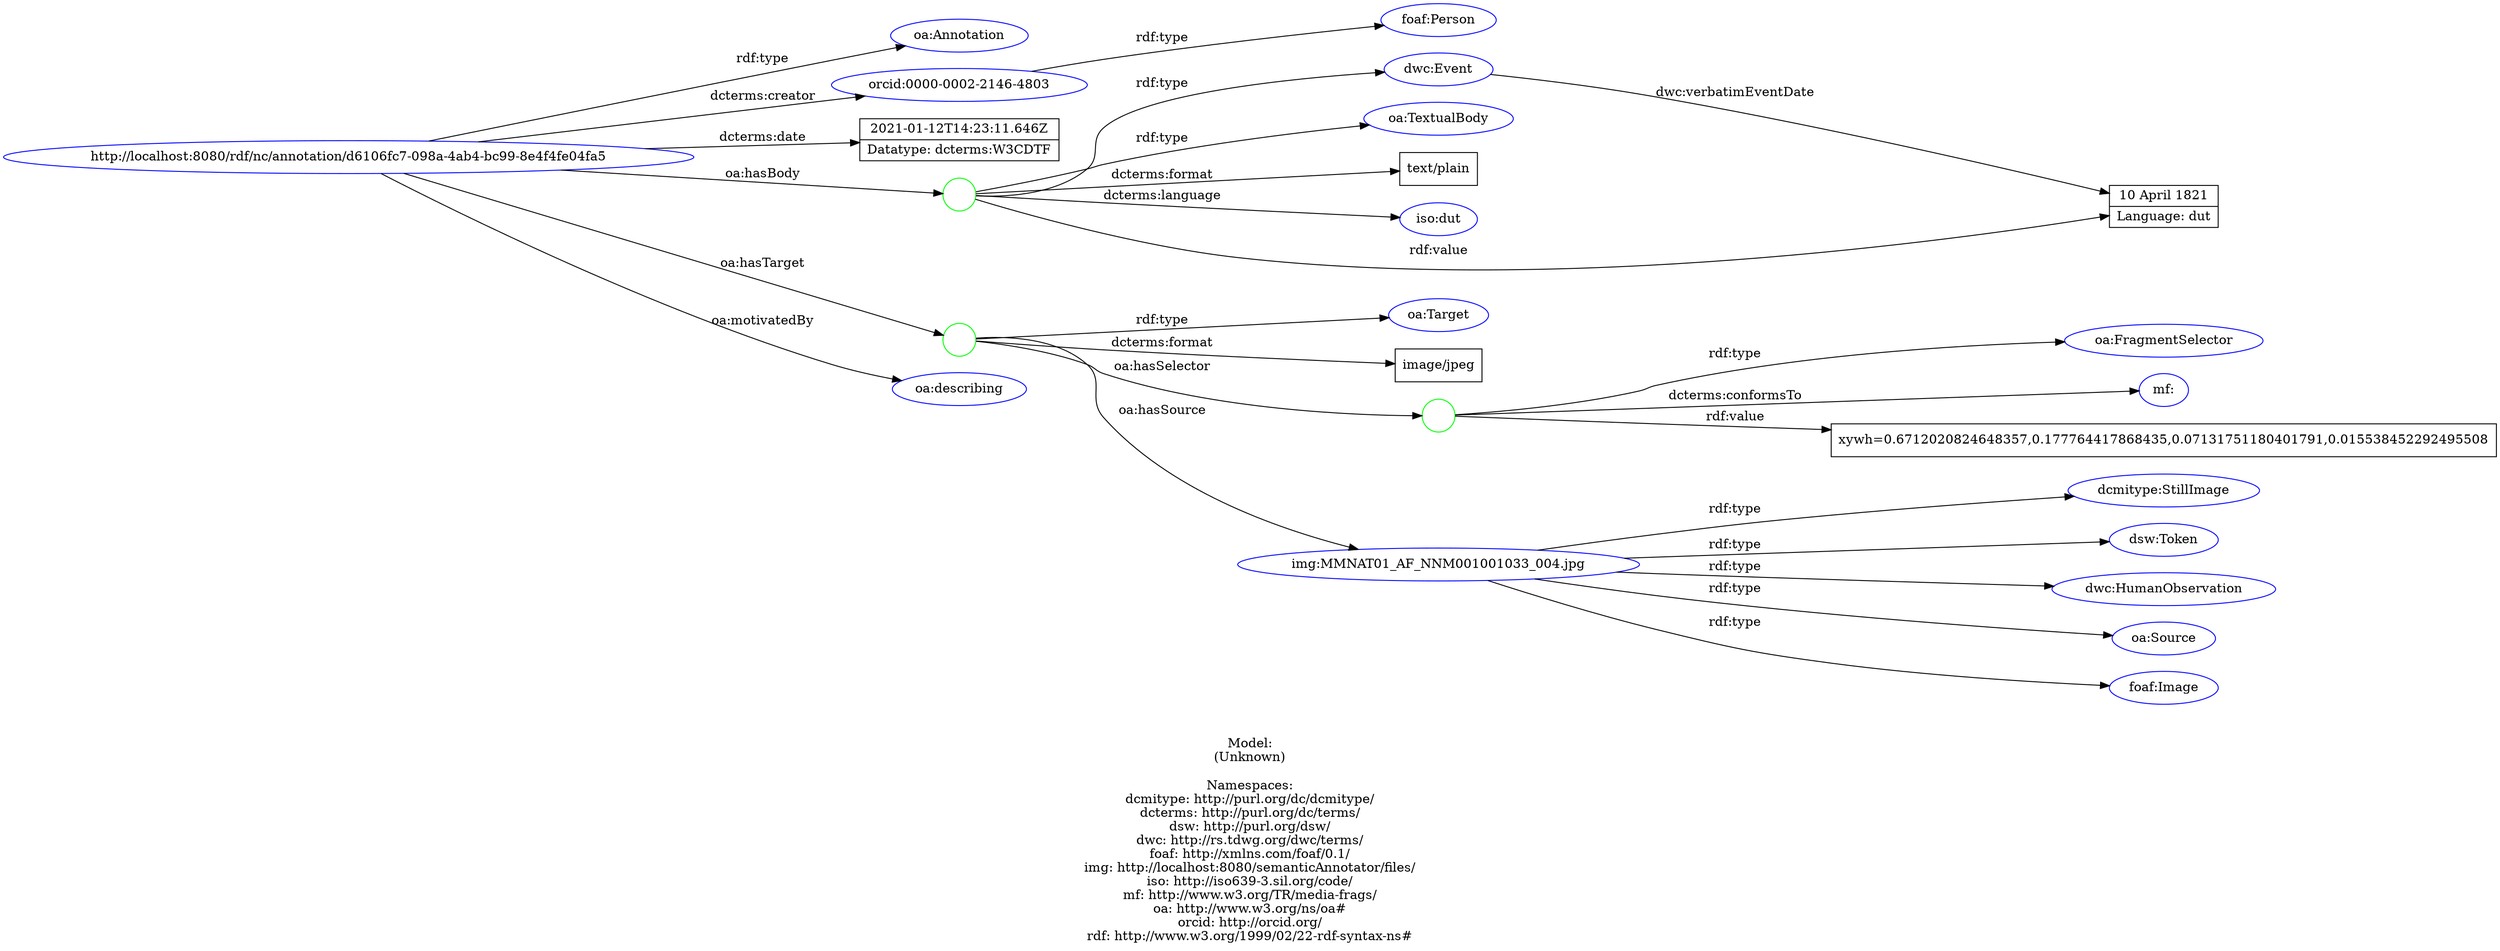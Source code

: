 digraph {
	rankdir = LR;
	charset="utf-8";

	"Rhttp://localhost:8080/rdf/nc/annotation/d6106fc7-098a-4ab4-bc99-8e4f4fe04fa5" -> "Roa:Annotation" [ label="rdf:type" ];
	"Rhttp://localhost:8080/rdf/nc/annotation/d6106fc7-098a-4ab4-bc99-8e4f4fe04fa5" -> "Rorcid:0000-0002-2146-4803" [ label="dcterms:creator" ];
	"Rhttp://localhost:8080/rdf/nc/annotation/d6106fc7-098a-4ab4-bc99-8e4f4fe04fa5" -> "L2021-01-12T14:23:11.646Z|Datatype: dcterms:W3CDTF" [ label="dcterms:date" ];
	"Rhttp://localhost:8080/rdf/nc/annotation/d6106fc7-098a-4ab4-bc99-8e4f4fe04fa5" -> "B_:node1euqlam8lx307" [ label="oa:hasBody" ];
	"B_:node1euqlam8lx307" -> "Rdwc:Event" [ label="rdf:type" ];
	"B_:node1euqlam8lx307" -> "Roa:TextualBody" [ label="rdf:type" ];
	"B_:node1euqlam8lx307" -> "Ltext/plain" [ label="dcterms:format" ];
	"B_:node1euqlam8lx307" -> "Riso:dut" [ label="dcterms:language" ];
	"B_:node1euqlam8lx307" -> "L10 April 1821|Language: dut" [ label="rdf:value" ];
	"Rhttp://localhost:8080/rdf/nc/annotation/d6106fc7-098a-4ab4-bc99-8e4f4fe04fa5" -> "B_:node1euqlam8lx306" [ label="oa:hasTarget" ];
	"B_:node1euqlam8lx306" -> "Roa:Target" [ label="rdf:type" ];
	"B_:node1euqlam8lx306" -> "Limage/jpeg" [ label="dcterms:format" ];
	"B_:node1euqlam8lx306" -> "B_:node1euqlam8lx309" [ label="oa:hasSelector" ];
	"B_:node1euqlam8lx309" -> "Roa:FragmentSelector" [ label="rdf:type" ];
	"B_:node1euqlam8lx309" -> "Rmf:" [ label="dcterms:conformsTo" ];
	"B_:node1euqlam8lx309" -> "Lxywh=0.6712020824648357,0.177764417868435,0.07131751180401791,0.015538452292495508" [ label="rdf:value" ];
	"B_:node1euqlam8lx306" -> "Rimg:MMNAT01_AF_NNM001001033_004.jpg" [ label="oa:hasSource" ];
	"Rhttp://localhost:8080/rdf/nc/annotation/d6106fc7-098a-4ab4-bc99-8e4f4fe04fa5" -> "Roa:describing" [ label="oa:motivatedBy" ];
	"Rorcid:0000-0002-2146-4803" -> "Rfoaf:Person" [ label="rdf:type" ];
	"Rimg:MMNAT01_AF_NNM001001033_004.jpg" -> "Rdcmitype:StillImage" [ label="rdf:type" ];
	"Rimg:MMNAT01_AF_NNM001001033_004.jpg" -> "Rdsw:Token" [ label="rdf:type" ];
	"Rimg:MMNAT01_AF_NNM001001033_004.jpg" -> "Rdwc:HumanObservation" [ label="rdf:type" ];
	"Rimg:MMNAT01_AF_NNM001001033_004.jpg" -> "Roa:Source" [ label="rdf:type" ];
	"Rimg:MMNAT01_AF_NNM001001033_004.jpg" -> "Rfoaf:Image" [ label="rdf:type" ];
	"Rdwc:Event" -> "L10 April 1821|Language: dut" [ label="dwc:verbatimEventDate" ];

	// Resources
	"Rhttp://localhost:8080/rdf/nc/annotation/d6106fc7-098a-4ab4-bc99-8e4f4fe04fa5" [ label="http://localhost:8080/rdf/nc/annotation/d6106fc7-098a-4ab4-bc99-8e4f4fe04fa5", shape = ellipse, color = blue ];
	"Roa:Annotation" [ label="oa:Annotation", shape = ellipse, color = blue ];
	"Rorcid:0000-0002-2146-4803" [ label="orcid:0000-0002-2146-4803", shape = ellipse, color = blue ];
	"Rdwc:Event" [ label="dwc:Event", shape = ellipse, color = blue ];
	"Roa:TextualBody" [ label="oa:TextualBody", shape = ellipse, color = blue ];
	"Riso:dut" [ label="iso:dut", shape = ellipse, color = blue ];
	"Roa:Target" [ label="oa:Target", shape = ellipse, color = blue ];
	"Roa:FragmentSelector" [ label="oa:FragmentSelector", shape = ellipse, color = blue ];
	"Rmf:" [ label="mf:", shape = ellipse, color = blue ];
	"Rimg:MMNAT01_AF_NNM001001033_004.jpg" [ label="img:MMNAT01_AF_NNM001001033_004.jpg", shape = ellipse, color = blue ];
	"Roa:describing" [ label="oa:describing", shape = ellipse, color = blue ];
	"Rfoaf:Person" [ label="foaf:Person", shape = ellipse, color = blue ];
	"Rdcmitype:StillImage" [ label="dcmitype:StillImage", shape = ellipse, color = blue ];
	"Rdsw:Token" [ label="dsw:Token", shape = ellipse, color = blue ];
	"Rdwc:HumanObservation" [ label="dwc:HumanObservation", shape = ellipse, color = blue ];
	"Roa:Source" [ label="oa:Source", shape = ellipse, color = blue ];
	"Rfoaf:Image" [ label="foaf:Image", shape = ellipse, color = blue ];

	// Anonymous nodes
	"B_:node1euqlam8lx307" [ label="", shape = circle, color = green ];
	"B_:node1euqlam8lx306" [ label="", shape = circle, color = green ];
	"B_:node1euqlam8lx309" [ label="", shape = circle, color = green ];

	// Literals
	"L2021-01-12T14:23:11.646Z|Datatype: dcterms:W3CDTF" [ label="2021-01-12T14:23:11.646Z|Datatype: dcterms:W3CDTF", shape = record ];
	"Ltext/plain" [ label="text/plain", shape = record ];
	"L10 April 1821|Language: dut" [ label="10 April 1821|Language: dut", shape = record ];
	"Limage/jpeg" [ label="image/jpeg", shape = record ];
	"Lxywh=0.6712020824648357,0.177764417868435,0.07131751180401791,0.015538452292495508" [ label="xywh=0.6712020824648357,0.177764417868435,0.07131751180401791,0.015538452292495508", shape = record ];

	label="\n\nModel:\n(Unknown)\n\nNamespaces:\ndcmitype: http://purl.org/dc/dcmitype/\ndcterms: http://purl.org/dc/terms/\ndsw: http://purl.org/dsw/\ndwc: http://rs.tdwg.org/dwc/terms/\nfoaf: http://xmlns.com/foaf/0.1/\nimg: http://localhost:8080/semanticAnnotator/files/\niso: http://iso639-3.sil.org/code/\nmf: http://www.w3.org/TR/media-frags/\noa: http://www.w3.org/ns/oa#\norcid: http://orcid.org/\nrdf: http://www.w3.org/1999/02/22-rdf-syntax-ns#\n";
}

